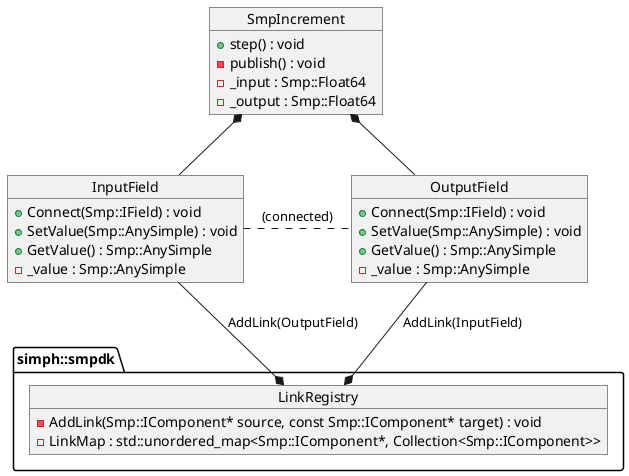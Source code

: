 @startuml UML_SmpIncrement
package simph::smpdk
{
    object LinkRegistry{
        - AddLink(Smp::IComponent* source, const Smp::IComponent* target) : void
        - LinkMap : std::unordered_map<Smp::IComponent*, Collection<Smp::IComponent>>
    }
}

object SmpIncrement{
    + step() : void
    - publish() : void

    - _input : Smp::Float64
    - _output : Smp::Float64
}

'----------------InputField---------------
object InputField{
    + Connect(Smp::IField) : void
    + SetValue(Smp::AnySimple) : void
    + GetValue() : Smp::AnySimple

    - _value : Smp::AnySimple
}

'----------------OutputField---------------
object OutputField{
    + Connect(Smp::IField) : void
    + SetValue(Smp::AnySimple) : void
    + GetValue() : Smp::AnySimple

    - _value : Smp::AnySimple
}

SmpIncrement *-- InputField
SmpIncrement *-- OutputField
InputField . OutputField : (connected)
OutputField --* LinkRegistry : AddLink(InputField)
InputField --* LinkRegistry : AddLink(OutputField)
@enduml